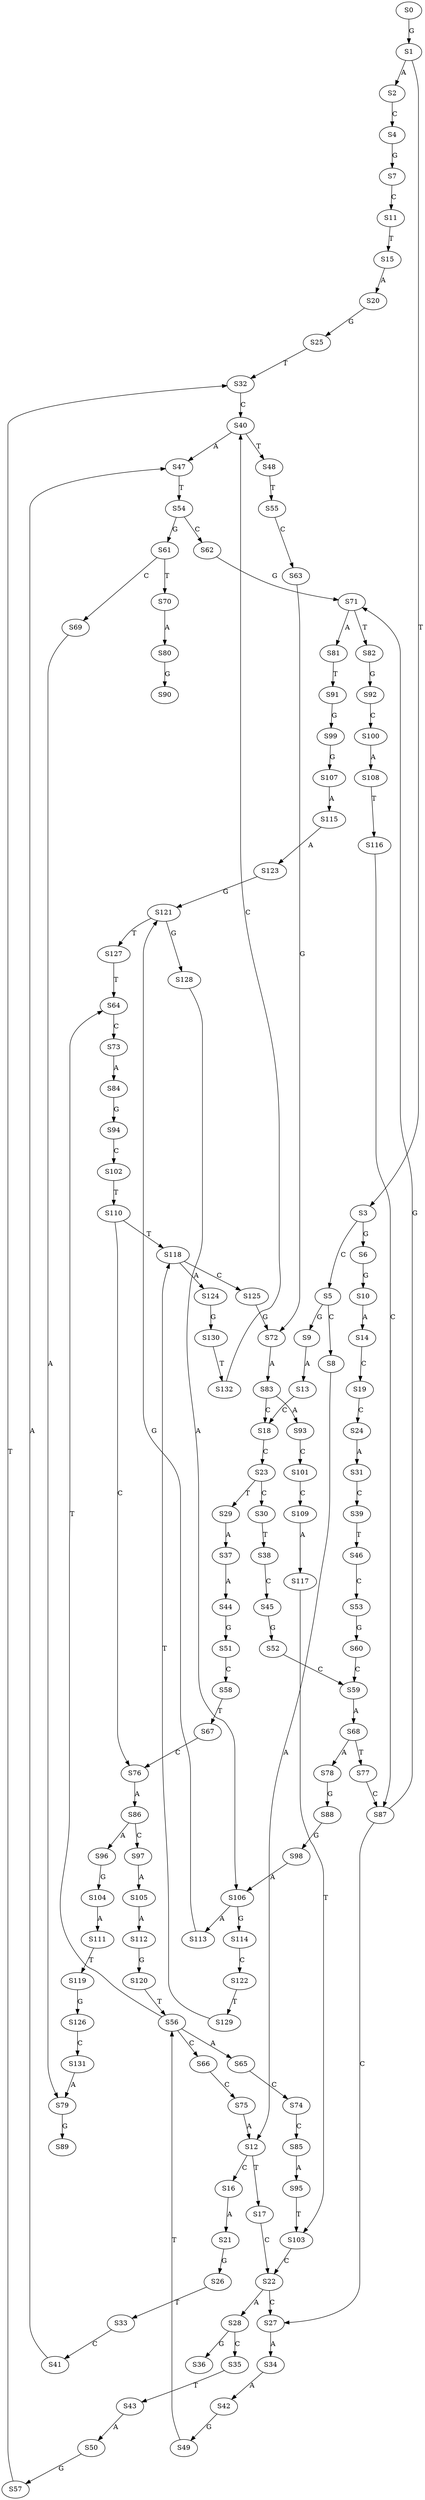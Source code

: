 strict digraph  {
	S0 -> S1 [ label = G ];
	S1 -> S2 [ label = A ];
	S1 -> S3 [ label = T ];
	S2 -> S4 [ label = C ];
	S3 -> S5 [ label = C ];
	S3 -> S6 [ label = G ];
	S4 -> S7 [ label = G ];
	S5 -> S8 [ label = C ];
	S5 -> S9 [ label = G ];
	S6 -> S10 [ label = G ];
	S7 -> S11 [ label = C ];
	S8 -> S12 [ label = A ];
	S9 -> S13 [ label = A ];
	S10 -> S14 [ label = A ];
	S11 -> S15 [ label = T ];
	S12 -> S16 [ label = C ];
	S12 -> S17 [ label = T ];
	S13 -> S18 [ label = C ];
	S14 -> S19 [ label = C ];
	S15 -> S20 [ label = A ];
	S16 -> S21 [ label = A ];
	S17 -> S22 [ label = C ];
	S18 -> S23 [ label = C ];
	S19 -> S24 [ label = C ];
	S20 -> S25 [ label = G ];
	S21 -> S26 [ label = G ];
	S22 -> S27 [ label = C ];
	S22 -> S28 [ label = A ];
	S23 -> S29 [ label = T ];
	S23 -> S30 [ label = C ];
	S24 -> S31 [ label = A ];
	S25 -> S32 [ label = T ];
	S26 -> S33 [ label = T ];
	S27 -> S34 [ label = A ];
	S28 -> S35 [ label = C ];
	S28 -> S36 [ label = G ];
	S29 -> S37 [ label = A ];
	S30 -> S38 [ label = T ];
	S31 -> S39 [ label = C ];
	S32 -> S40 [ label = C ];
	S33 -> S41 [ label = C ];
	S34 -> S42 [ label = A ];
	S35 -> S43 [ label = T ];
	S37 -> S44 [ label = A ];
	S38 -> S45 [ label = C ];
	S39 -> S46 [ label = T ];
	S40 -> S47 [ label = A ];
	S40 -> S48 [ label = T ];
	S41 -> S47 [ label = A ];
	S42 -> S49 [ label = G ];
	S43 -> S50 [ label = A ];
	S44 -> S51 [ label = G ];
	S45 -> S52 [ label = G ];
	S46 -> S53 [ label = C ];
	S47 -> S54 [ label = T ];
	S48 -> S55 [ label = T ];
	S49 -> S56 [ label = T ];
	S50 -> S57 [ label = G ];
	S51 -> S58 [ label = C ];
	S52 -> S59 [ label = C ];
	S53 -> S60 [ label = G ];
	S54 -> S61 [ label = G ];
	S54 -> S62 [ label = C ];
	S55 -> S63 [ label = C ];
	S56 -> S64 [ label = T ];
	S56 -> S65 [ label = A ];
	S56 -> S66 [ label = C ];
	S57 -> S32 [ label = T ];
	S58 -> S67 [ label = T ];
	S59 -> S68 [ label = A ];
	S60 -> S59 [ label = C ];
	S61 -> S69 [ label = C ];
	S61 -> S70 [ label = T ];
	S62 -> S71 [ label = G ];
	S63 -> S72 [ label = G ];
	S64 -> S73 [ label = C ];
	S65 -> S74 [ label = C ];
	S66 -> S75 [ label = C ];
	S67 -> S76 [ label = C ];
	S68 -> S77 [ label = T ];
	S68 -> S78 [ label = A ];
	S69 -> S79 [ label = A ];
	S70 -> S80 [ label = A ];
	S71 -> S81 [ label = A ];
	S71 -> S82 [ label = T ];
	S72 -> S83 [ label = A ];
	S73 -> S84 [ label = A ];
	S74 -> S85 [ label = C ];
	S75 -> S12 [ label = A ];
	S76 -> S86 [ label = A ];
	S77 -> S87 [ label = C ];
	S78 -> S88 [ label = G ];
	S79 -> S89 [ label = G ];
	S80 -> S90 [ label = G ];
	S81 -> S91 [ label = T ];
	S82 -> S92 [ label = G ];
	S83 -> S93 [ label = A ];
	S83 -> S18 [ label = C ];
	S84 -> S94 [ label = G ];
	S85 -> S95 [ label = A ];
	S86 -> S96 [ label = A ];
	S86 -> S97 [ label = C ];
	S87 -> S27 [ label = C ];
	S87 -> S71 [ label = G ];
	S88 -> S98 [ label = G ];
	S91 -> S99 [ label = G ];
	S92 -> S100 [ label = C ];
	S93 -> S101 [ label = C ];
	S94 -> S102 [ label = C ];
	S95 -> S103 [ label = T ];
	S96 -> S104 [ label = G ];
	S97 -> S105 [ label = A ];
	S98 -> S106 [ label = A ];
	S99 -> S107 [ label = G ];
	S100 -> S108 [ label = A ];
	S101 -> S109 [ label = C ];
	S102 -> S110 [ label = T ];
	S103 -> S22 [ label = C ];
	S104 -> S111 [ label = A ];
	S105 -> S112 [ label = A ];
	S106 -> S113 [ label = A ];
	S106 -> S114 [ label = G ];
	S107 -> S115 [ label = A ];
	S108 -> S116 [ label = T ];
	S109 -> S117 [ label = A ];
	S110 -> S118 [ label = T ];
	S110 -> S76 [ label = C ];
	S111 -> S119 [ label = T ];
	S112 -> S120 [ label = G ];
	S113 -> S121 [ label = G ];
	S114 -> S122 [ label = C ];
	S115 -> S123 [ label = A ];
	S116 -> S87 [ label = C ];
	S117 -> S103 [ label = T ];
	S118 -> S124 [ label = A ];
	S118 -> S125 [ label = C ];
	S119 -> S126 [ label = G ];
	S120 -> S56 [ label = T ];
	S121 -> S127 [ label = T ];
	S121 -> S128 [ label = G ];
	S122 -> S129 [ label = T ];
	S123 -> S121 [ label = G ];
	S124 -> S130 [ label = G ];
	S125 -> S72 [ label = G ];
	S126 -> S131 [ label = C ];
	S127 -> S64 [ label = T ];
	S128 -> S106 [ label = A ];
	S129 -> S118 [ label = T ];
	S130 -> S132 [ label = T ];
	S131 -> S79 [ label = A ];
	S132 -> S40 [ label = C ];
}

